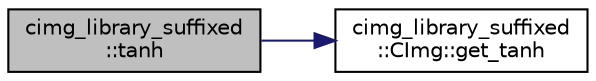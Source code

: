 digraph "cimg_library_suffixed::tanh"
{
  edge [fontname="Helvetica",fontsize="10",labelfontname="Helvetica",labelfontsize="10"];
  node [fontname="Helvetica",fontsize="10",shape=record];
  rankdir="LR";
  Node252 [label="cimg_library_suffixed\l::tanh",height=0.2,width=0.4,color="black", fillcolor="grey75", style="filled", fontcolor="black"];
  Node252 -> Node253 [color="midnightblue",fontsize="10",style="solid",fontname="Helvetica"];
  Node253 [label="cimg_library_suffixed\l::CImg::get_tanh",height=0.2,width=0.4,color="black", fillcolor="white", style="filled",URL="$structcimg__library__suffixed_1_1_c_img.html#ad93f1b62ef80e9f79f45e08cfc408de1",tooltip="Compute the hyperbolic tangent of each pixel value . "];
}
